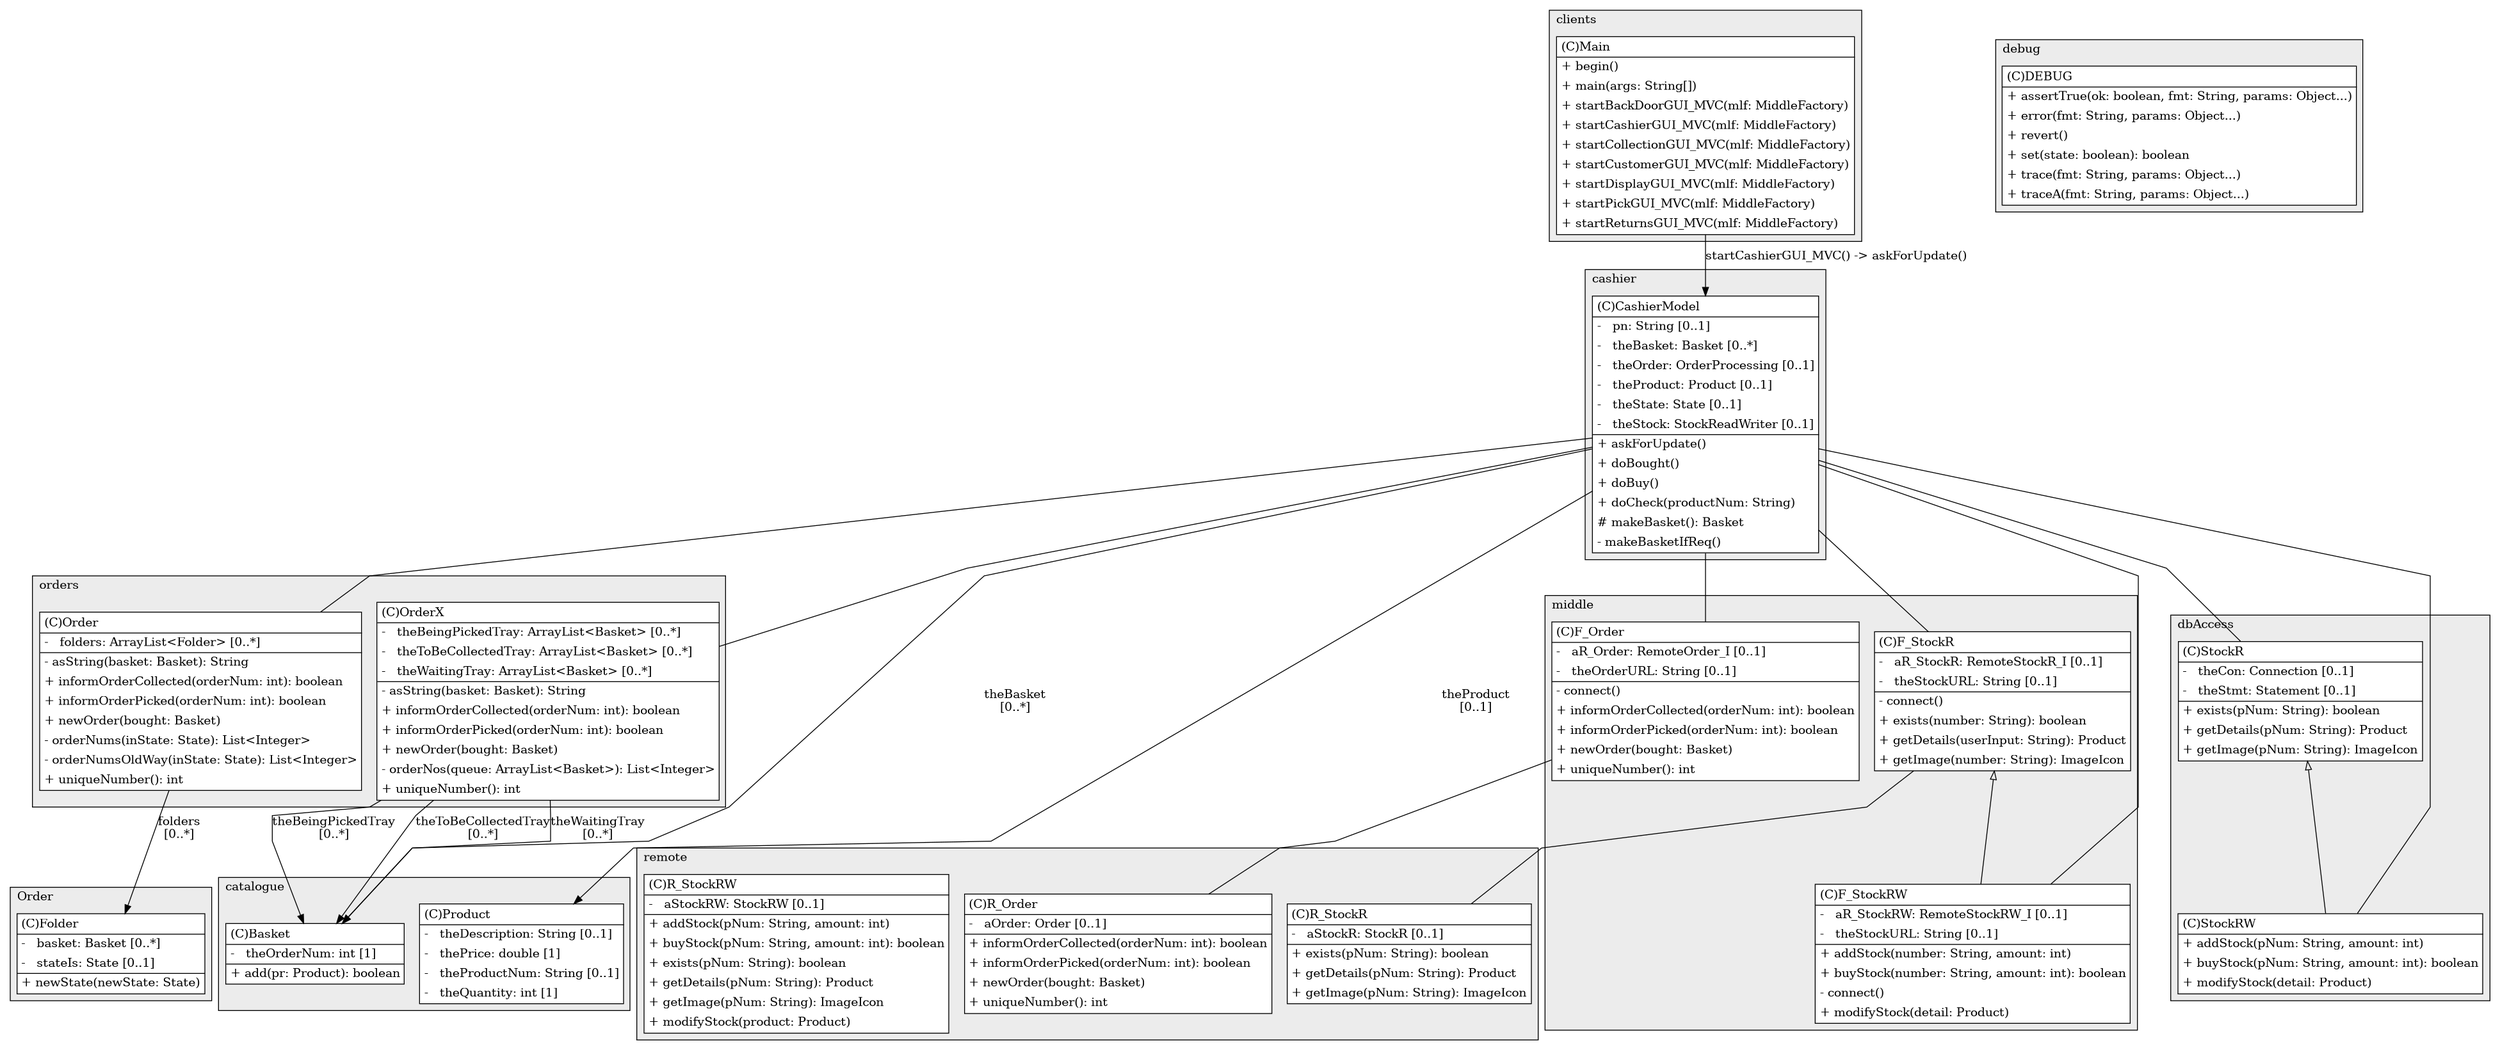@startuml

/' diagram meta data start
config=StructureConfiguration;
{
  "projectClassification": {
    "searchMode": "OpenProject", // OpenProject, AllProjects
    "includedProjects": "",
    "pathEndKeywords": "*.impl",
    "isClientPath": "",
    "isClientName": "",
    "isTestPath": "",
    "isTestName": "",
    "isMappingPath": "",
    "isMappingName": "",
    "isDataAccessPath": "",
    "isDataAccessName": "",
    "isDataStructurePath": "",
    "isDataStructureName": "",
    "isInterfaceStructuresPath": "",
    "isInterfaceStructuresName": "",
    "isEntryPointPath": "",
    "isEntryPointName": "",
    "treatFinalFieldsAsMandatory": false
  },
  "graphRestriction": {
    "classPackageExcludeFilter": "",
    "classPackageIncludeFilter": "",
    "classNameExcludeFilter": "",
    "classNameIncludeFilter": "",
    "methodNameExcludeFilter": "",
    "methodNameIncludeFilter": "",
    "removeByInheritance": "", // inheritance/annotation based filtering is done in a second step
    "removeByAnnotation": "",
    "removeByClassPackage": "", // cleanup the graph after inheritance/annotation based filtering is done
    "removeByClassName": "",
    "cutMappings": false,
    "cutEnum": true,
    "cutTests": true,
    "cutClient": true,
    "cutDataAccess": true,
    "cutInterfaceStructures": true,
    "cutDataStructures": true,
    "cutGetterAndSetter": true,
    "cutConstructors": true
  },
  "graphTraversal": {
    "forwardDepth": 3,
    "backwardDepth": 3,
    "classPackageExcludeFilter": "",
    "classPackageIncludeFilter": "",
    "classNameExcludeFilter": "",
    "classNameIncludeFilter": "",
    "methodNameExcludeFilter": "",
    "methodNameIncludeFilter": "",
    "hideMappings": false,
    "hideDataStructures": false,
    "hidePrivateMethods": true,
    "hideInterfaceCalls": true, // indirection: implementation -> interface (is hidden) -> implementation
    "onlyShowApplicationEntryPoints": false, // root node is included
    "useMethodCallsForStructureDiagram": "ForwardOnly" // ForwardOnly, BothDirections, No
  },
  "details": {
    "aggregation": "GroupByClass", // ByClass, GroupByClass, None
    "showClassGenericTypes": true,
    "showMethods": true,
    "showMethodParameterNames": true,
    "showMethodParameterTypes": true,
    "showMethodReturnType": true,
    "showPackageLevels": 2,
    "showDetailedClassStructure": true
  },
  "rootClass": "clients.Main",
  "extensionCallbackMethod": "" // qualified.class.name#methodName - signature: public static String method(String)
}
diagram meta data end '/



digraph g {
    rankdir="TB"
    splines=polyline
    

'nodes 
subgraph cluster_1008770331 { 
   	label=orders
	labeljust=l
	fillcolor="#ececec"
	style=filled
   
   Order1008770331[
	label=<<TABLE BORDER="1" CELLBORDER="0" CELLPADDING="4" CELLSPACING="0">
<TR><TD ALIGN="LEFT" >(C)Order</TD></TR>
<HR/>
<TR><TD ALIGN="LEFT" >-   folders: ArrayList&lt;Folder&gt; [0..*]</TD></TR>
<HR/>
<TR><TD ALIGN="LEFT" >- asString(basket: Basket): String</TD></TR>
<TR><TD ALIGN="LEFT" >+ informOrderCollected(orderNum: int): boolean</TD></TR>
<TR><TD ALIGN="LEFT" >+ informOrderPicked(orderNum: int): boolean</TD></TR>
<TR><TD ALIGN="LEFT" >+ newOrder(bought: Basket)</TD></TR>
<TR><TD ALIGN="LEFT" >- orderNums(inState: State): List&lt;Integer&gt;</TD></TR>
<TR><TD ALIGN="LEFT" >- orderNumsOldWay(inState: State): List&lt;Integer&gt;</TD></TR>
<TR><TD ALIGN="LEFT" >+ uniqueNumber(): int</TD></TR>
</TABLE>>
	style=filled
	margin=0
	shape=plaintext
	fillcolor="#FFFFFF"
];

OrderX1008770331[
	label=<<TABLE BORDER="1" CELLBORDER="0" CELLPADDING="4" CELLSPACING="0">
<TR><TD ALIGN="LEFT" >(C)OrderX</TD></TR>
<HR/>
<TR><TD ALIGN="LEFT" >-   theBeingPickedTray: ArrayList&lt;Basket&gt; [0..*]</TD></TR>
<TR><TD ALIGN="LEFT" >-   theToBeCollectedTray: ArrayList&lt;Basket&gt; [0..*]</TD></TR>
<TR><TD ALIGN="LEFT" >-   theWaitingTray: ArrayList&lt;Basket&gt; [0..*]</TD></TR>
<HR/>
<TR><TD ALIGN="LEFT" >- asString(basket: Basket): String</TD></TR>
<TR><TD ALIGN="LEFT" >+ informOrderCollected(orderNum: int): boolean</TD></TR>
<TR><TD ALIGN="LEFT" >+ informOrderPicked(orderNum: int): boolean</TD></TR>
<TR><TD ALIGN="LEFT" >+ newOrder(bought: Basket)</TD></TR>
<TR><TD ALIGN="LEFT" >- orderNos(queue: ArrayList&lt;Basket&gt;): List&lt;Integer&gt;</TD></TR>
<TR><TD ALIGN="LEFT" >+ uniqueNumber(): int</TD></TR>
</TABLE>>
	style=filled
	margin=0
	shape=plaintext
	fillcolor="#FFFFFF"
];
} 

subgraph cluster_1074341483 { 
   	label=middle
	labeljust=l
	fillcolor="#ececec"
	style=filled
   
   F_Order1074341483[
	label=<<TABLE BORDER="1" CELLBORDER="0" CELLPADDING="4" CELLSPACING="0">
<TR><TD ALIGN="LEFT" >(C)F_Order</TD></TR>
<HR/>
<TR><TD ALIGN="LEFT" >-   aR_Order: RemoteOrder_I [0..1]</TD></TR>
<TR><TD ALIGN="LEFT" >-   theOrderURL: String [0..1]</TD></TR>
<HR/>
<TR><TD ALIGN="LEFT" >- connect()</TD></TR>
<TR><TD ALIGN="LEFT" >+ informOrderCollected(orderNum: int): boolean</TD></TR>
<TR><TD ALIGN="LEFT" >+ informOrderPicked(orderNum: int): boolean</TD></TR>
<TR><TD ALIGN="LEFT" >+ newOrder(bought: Basket)</TD></TR>
<TR><TD ALIGN="LEFT" >+ uniqueNumber(): int</TD></TR>
</TABLE>>
	style=filled
	margin=0
	shape=plaintext
	fillcolor="#FFFFFF"
];

F_StockR1074341483[
	label=<<TABLE BORDER="1" CELLBORDER="0" CELLPADDING="4" CELLSPACING="0">
<TR><TD ALIGN="LEFT" >(C)F_StockR</TD></TR>
<HR/>
<TR><TD ALIGN="LEFT" >-   aR_StockR: RemoteStockR_I [0..1]</TD></TR>
<TR><TD ALIGN="LEFT" >-   theStockURL: String [0..1]</TD></TR>
<HR/>
<TR><TD ALIGN="LEFT" >- connect()</TD></TR>
<TR><TD ALIGN="LEFT" >+ exists(number: String): boolean</TD></TR>
<TR><TD ALIGN="LEFT" >+ getDetails(userInput: String): Product</TD></TR>
<TR><TD ALIGN="LEFT" >+ getImage(number: String): ImageIcon</TD></TR>
</TABLE>>
	style=filled
	margin=0
	shape=plaintext
	fillcolor="#FFFFFF"
];

F_StockRW1074341483[
	label=<<TABLE BORDER="1" CELLBORDER="0" CELLPADDING="4" CELLSPACING="0">
<TR><TD ALIGN="LEFT" >(C)F_StockRW</TD></TR>
<HR/>
<TR><TD ALIGN="LEFT" >-   aR_StockRW: RemoteStockRW_I [0..1]</TD></TR>
<TR><TD ALIGN="LEFT" >-   theStockURL: String [0..1]</TD></TR>
<HR/>
<TR><TD ALIGN="LEFT" >+ addStock(number: String, amount: int)</TD></TR>
<TR><TD ALIGN="LEFT" >+ buyStock(number: String, amount: int): boolean</TD></TR>
<TR><TD ALIGN="LEFT" >- connect()</TD></TR>
<TR><TD ALIGN="LEFT" >+ modifyStock(detail: Product)</TD></TR>
</TABLE>>
	style=filled
	margin=0
	shape=plaintext
	fillcolor="#FFFFFF"
];
} 

subgraph cluster_1218762626 { 
   	label=dbAccess
	labeljust=l
	fillcolor="#ececec"
	style=filled
   
   StockR1218762626[
	label=<<TABLE BORDER="1" CELLBORDER="0" CELLPADDING="4" CELLSPACING="0">
<TR><TD ALIGN="LEFT" >(C)StockR</TD></TR>
<HR/>
<TR><TD ALIGN="LEFT" >-   theCon: Connection [0..1]</TD></TR>
<TR><TD ALIGN="LEFT" >-   theStmt: Statement [0..1]</TD></TR>
<HR/>
<TR><TD ALIGN="LEFT" >+ exists(pNum: String): boolean</TD></TR>
<TR><TD ALIGN="LEFT" >+ getDetails(pNum: String): Product</TD></TR>
<TR><TD ALIGN="LEFT" >+ getImage(pNum: String): ImageIcon</TD></TR>
</TABLE>>
	style=filled
	margin=0
	shape=plaintext
	fillcolor="#FFFFFF"
];

StockRW1218762626[
	label=<<TABLE BORDER="1" CELLBORDER="0" CELLPADDING="4" CELLSPACING="0">
<TR><TD ALIGN="LEFT" >(C)StockRW</TD></TR>
<HR/>
<TR><TD ALIGN="LEFT" >+ addStock(pNum: String, amount: int)</TD></TR>
<TR><TD ALIGN="LEFT" >+ buyStock(pNum: String, amount: int): boolean</TD></TR>
<TR><TD ALIGN="LEFT" >+ modifyStock(detail: Product)</TD></TR>
</TABLE>>
	style=filled
	margin=0
	shape=plaintext
	fillcolor="#FFFFFF"
];
} 

subgraph cluster_1455934569 { 
   	label=catalogue
	labeljust=l
	fillcolor="#ececec"
	style=filled
   
   Basket1455934569[
	label=<<TABLE BORDER="1" CELLBORDER="0" CELLPADDING="4" CELLSPACING="0">
<TR><TD ALIGN="LEFT" >(C)Basket</TD></TR>
<HR/>
<TR><TD ALIGN="LEFT" >-   theOrderNum: int [1]</TD></TR>
<HR/>
<TR><TD ALIGN="LEFT" >+ add(pr: Product): boolean</TD></TR>
</TABLE>>
	style=filled
	margin=0
	shape=plaintext
	fillcolor="#FFFFFF"
];

Product1455934569[
	label=<<TABLE BORDER="1" CELLBORDER="0" CELLPADDING="4" CELLSPACING="0">
<TR><TD ALIGN="LEFT" >(C)Product</TD></TR>
<HR/>
<TR><TD ALIGN="LEFT" >-   theDescription: String [0..1]</TD></TR>
<TR><TD ALIGN="LEFT" >-   thePrice: double [1]</TD></TR>
<TR><TD ALIGN="LEFT" >-   theProductNum: String [0..1]</TD></TR>
<TR><TD ALIGN="LEFT" >-   theQuantity: int [1]</TD></TR>
</TABLE>>
	style=filled
	margin=0
	shape=plaintext
	fillcolor="#FFFFFF"
];
} 

subgraph cluster_554986179 { 
   	label=cashier
	labeljust=l
	fillcolor="#ececec"
	style=filled
   
   CashierModel132941603[
	label=<<TABLE BORDER="1" CELLBORDER="0" CELLPADDING="4" CELLSPACING="0">
<TR><TD ALIGN="LEFT" >(C)CashierModel</TD></TR>
<HR/>
<TR><TD ALIGN="LEFT" >-   pn: String [0..1]</TD></TR>
<TR><TD ALIGN="LEFT" >-   theBasket: Basket [0..*]</TD></TR>
<TR><TD ALIGN="LEFT" >-   theOrder: OrderProcessing [0..1]</TD></TR>
<TR><TD ALIGN="LEFT" >-   theProduct: Product [0..1]</TD></TR>
<TR><TD ALIGN="LEFT" >-   theState: State [0..1]</TD></TR>
<TR><TD ALIGN="LEFT" >-   theStock: StockReadWriter [0..1]</TD></TR>
<HR/>
<TR><TD ALIGN="LEFT" >+ askForUpdate()</TD></TR>
<TR><TD ALIGN="LEFT" >+ doBought()</TD></TR>
<TR><TD ALIGN="LEFT" >+ doBuy()</TD></TR>
<TR><TD ALIGN="LEFT" >+ doCheck(productNum: String)</TD></TR>
<TR><TD ALIGN="LEFT" ># makeBasket(): Basket</TD></TR>
<TR><TD ALIGN="LEFT" >- makeBasketIfReq()</TD></TR>
</TABLE>>
	style=filled
	margin=0
	shape=plaintext
	fillcolor="#FFFFFF"
];
} 

subgraph cluster_76453678 { 
   	label=Order
	labeljust=l
	fillcolor="#ececec"
	style=filled
   
   Folder397515035[
	label=<<TABLE BORDER="1" CELLBORDER="0" CELLPADDING="4" CELLSPACING="0">
<TR><TD ALIGN="LEFT" >(C)Folder</TD></TR>
<HR/>
<TR><TD ALIGN="LEFT" >-   basket: Basket [0..*]</TD></TR>
<TR><TD ALIGN="LEFT" >-   stateIs: State [0..1]</TD></TR>
<HR/>
<TR><TD ALIGN="LEFT" >+ newState(newState: State)</TD></TR>
</TABLE>>
	style=filled
	margin=0
	shape=plaintext
	fillcolor="#FFFFFF"
];
} 

subgraph cluster_860587528 { 
   	label=clients
	labeljust=l
	fillcolor="#ececec"
	style=filled
   
   Main860587528[
	label=<<TABLE BORDER="1" CELLBORDER="0" CELLPADDING="4" CELLSPACING="0">
<TR><TD ALIGN="LEFT" >(C)Main</TD></TR>
<HR/>
<TR><TD ALIGN="LEFT" >+ begin()</TD></TR>
<TR><TD ALIGN="LEFT" >+ main(args: String[])</TD></TR>
<TR><TD ALIGN="LEFT" >+ startBackDoorGUI_MVC(mlf: MiddleFactory)</TD></TR>
<TR><TD ALIGN="LEFT" >+ startCashierGUI_MVC(mlf: MiddleFactory)</TD></TR>
<TR><TD ALIGN="LEFT" >+ startCollectionGUI_MVC(mlf: MiddleFactory)</TD></TR>
<TR><TD ALIGN="LEFT" >+ startCustomerGUI_MVC(mlf: MiddleFactory)</TD></TR>
<TR><TD ALIGN="LEFT" >+ startDisplayGUI_MVC(mlf: MiddleFactory)</TD></TR>
<TR><TD ALIGN="LEFT" >+ startPickGUI_MVC(mlf: MiddleFactory)</TD></TR>
<TR><TD ALIGN="LEFT" >+ startReturnsGUI_MVC(mlf: MiddleFactory)</TD></TR>
</TABLE>>
	style=filled
	margin=0
	shape=plaintext
	fillcolor="#FFFFFF"
];
} 

subgraph cluster_934610874 { 
   	label=remote
	labeljust=l
	fillcolor="#ececec"
	style=filled
   
   R_Order934610874[
	label=<<TABLE BORDER="1" CELLBORDER="0" CELLPADDING="4" CELLSPACING="0">
<TR><TD ALIGN="LEFT" >(C)R_Order</TD></TR>
<HR/>
<TR><TD ALIGN="LEFT" >-   aOrder: Order [0..1]</TD></TR>
<HR/>
<TR><TD ALIGN="LEFT" >+ informOrderCollected(orderNum: int): boolean</TD></TR>
<TR><TD ALIGN="LEFT" >+ informOrderPicked(orderNum: int): boolean</TD></TR>
<TR><TD ALIGN="LEFT" >+ newOrder(bought: Basket)</TD></TR>
<TR><TD ALIGN="LEFT" >+ uniqueNumber(): int</TD></TR>
</TABLE>>
	style=filled
	margin=0
	shape=plaintext
	fillcolor="#FFFFFF"
];

R_StockR934610874[
	label=<<TABLE BORDER="1" CELLBORDER="0" CELLPADDING="4" CELLSPACING="0">
<TR><TD ALIGN="LEFT" >(C)R_StockR</TD></TR>
<HR/>
<TR><TD ALIGN="LEFT" >-   aStockR: StockR [0..1]</TD></TR>
<HR/>
<TR><TD ALIGN="LEFT" >+ exists(pNum: String): boolean</TD></TR>
<TR><TD ALIGN="LEFT" >+ getDetails(pNum: String): Product</TD></TR>
<TR><TD ALIGN="LEFT" >+ getImage(pNum: String): ImageIcon</TD></TR>
</TABLE>>
	style=filled
	margin=0
	shape=plaintext
	fillcolor="#FFFFFF"
];

R_StockRW934610874[
	label=<<TABLE BORDER="1" CELLBORDER="0" CELLPADDING="4" CELLSPACING="0">
<TR><TD ALIGN="LEFT" >(C)R_StockRW</TD></TR>
<HR/>
<TR><TD ALIGN="LEFT" >-   aStockRW: StockRW [0..1]</TD></TR>
<HR/>
<TR><TD ALIGN="LEFT" >+ addStock(pNum: String, amount: int)</TD></TR>
<TR><TD ALIGN="LEFT" >+ buyStock(pNum: String, amount: int): boolean</TD></TR>
<TR><TD ALIGN="LEFT" >+ exists(pNum: String): boolean</TD></TR>
<TR><TD ALIGN="LEFT" >+ getDetails(pNum: String): Product</TD></TR>
<TR><TD ALIGN="LEFT" >+ getImage(pNum: String): ImageIcon</TD></TR>
<TR><TD ALIGN="LEFT" >+ modifyStock(product: Product)</TD></TR>
</TABLE>>
	style=filled
	margin=0
	shape=plaintext
	fillcolor="#FFFFFF"
];
} 

subgraph cluster_95458899 { 
   	label=debug
	labeljust=l
	fillcolor="#ececec"
	style=filled
   
   DEBUG95458899[
	label=<<TABLE BORDER="1" CELLBORDER="0" CELLPADDING="4" CELLSPACING="0">
<TR><TD ALIGN="LEFT" >(C)DEBUG</TD></TR>
<HR/>
<TR><TD ALIGN="LEFT" >+ assertTrue(ok: boolean, fmt: String, params: Object...)</TD></TR>
<TR><TD ALIGN="LEFT" >+ error(fmt: String, params: Object...)</TD></TR>
<TR><TD ALIGN="LEFT" >+ revert()</TD></TR>
<TR><TD ALIGN="LEFT" >+ set(state: boolean): boolean</TD></TR>
<TR><TD ALIGN="LEFT" >+ trace(fmt: String, params: Object...)</TD></TR>
<TR><TD ALIGN="LEFT" >+ traceA(fmt: String, params: Object...)</TD></TR>
</TABLE>>
	style=filled
	margin=0
	shape=plaintext
	fillcolor="#FFFFFF"
];
} 

'edges    
CashierModel132941603 -> Basket1455934569[label="theBasket
[0..*]"];
CashierModel132941603 -> F_Order1074341483[arrowhead=none];
CashierModel132941603 -> F_StockR1074341483[arrowhead=none];
CashierModel132941603 -> F_StockRW1074341483[arrowhead=none];
CashierModel132941603 -> Order1008770331[arrowhead=none];
CashierModel132941603 -> OrderX1008770331[arrowhead=none];
CashierModel132941603 -> Product1455934569[label="theProduct
[0..1]"];
CashierModel132941603 -> StockR1218762626[arrowhead=none];
CashierModel132941603 -> StockRW1218762626[arrowhead=none];
F_Order1074341483 -> R_Order934610874[arrowhead=none];
F_StockR1074341483 -> F_StockRW1074341483[arrowhead=none, arrowtail=empty, dir=both];
F_StockR1074341483 -> R_StockR934610874[arrowhead=none];
Main860587528 -> CashierModel132941603[label="startCashierGUI_MVC() -> askForUpdate()"];
Order1008770331 -> Folder397515035[label="folders
[0..*]"];
OrderX1008770331 -> Basket1455934569[label="theBeingPickedTray
[0..*]"];
OrderX1008770331 -> Basket1455934569[label="theToBeCollectedTray
[0..*]"];
OrderX1008770331 -> Basket1455934569[label="theWaitingTray
[0..*]"];
StockR1218762626 -> StockRW1218762626[arrowhead=none, arrowtail=empty, dir=both];
    
}
@enduml